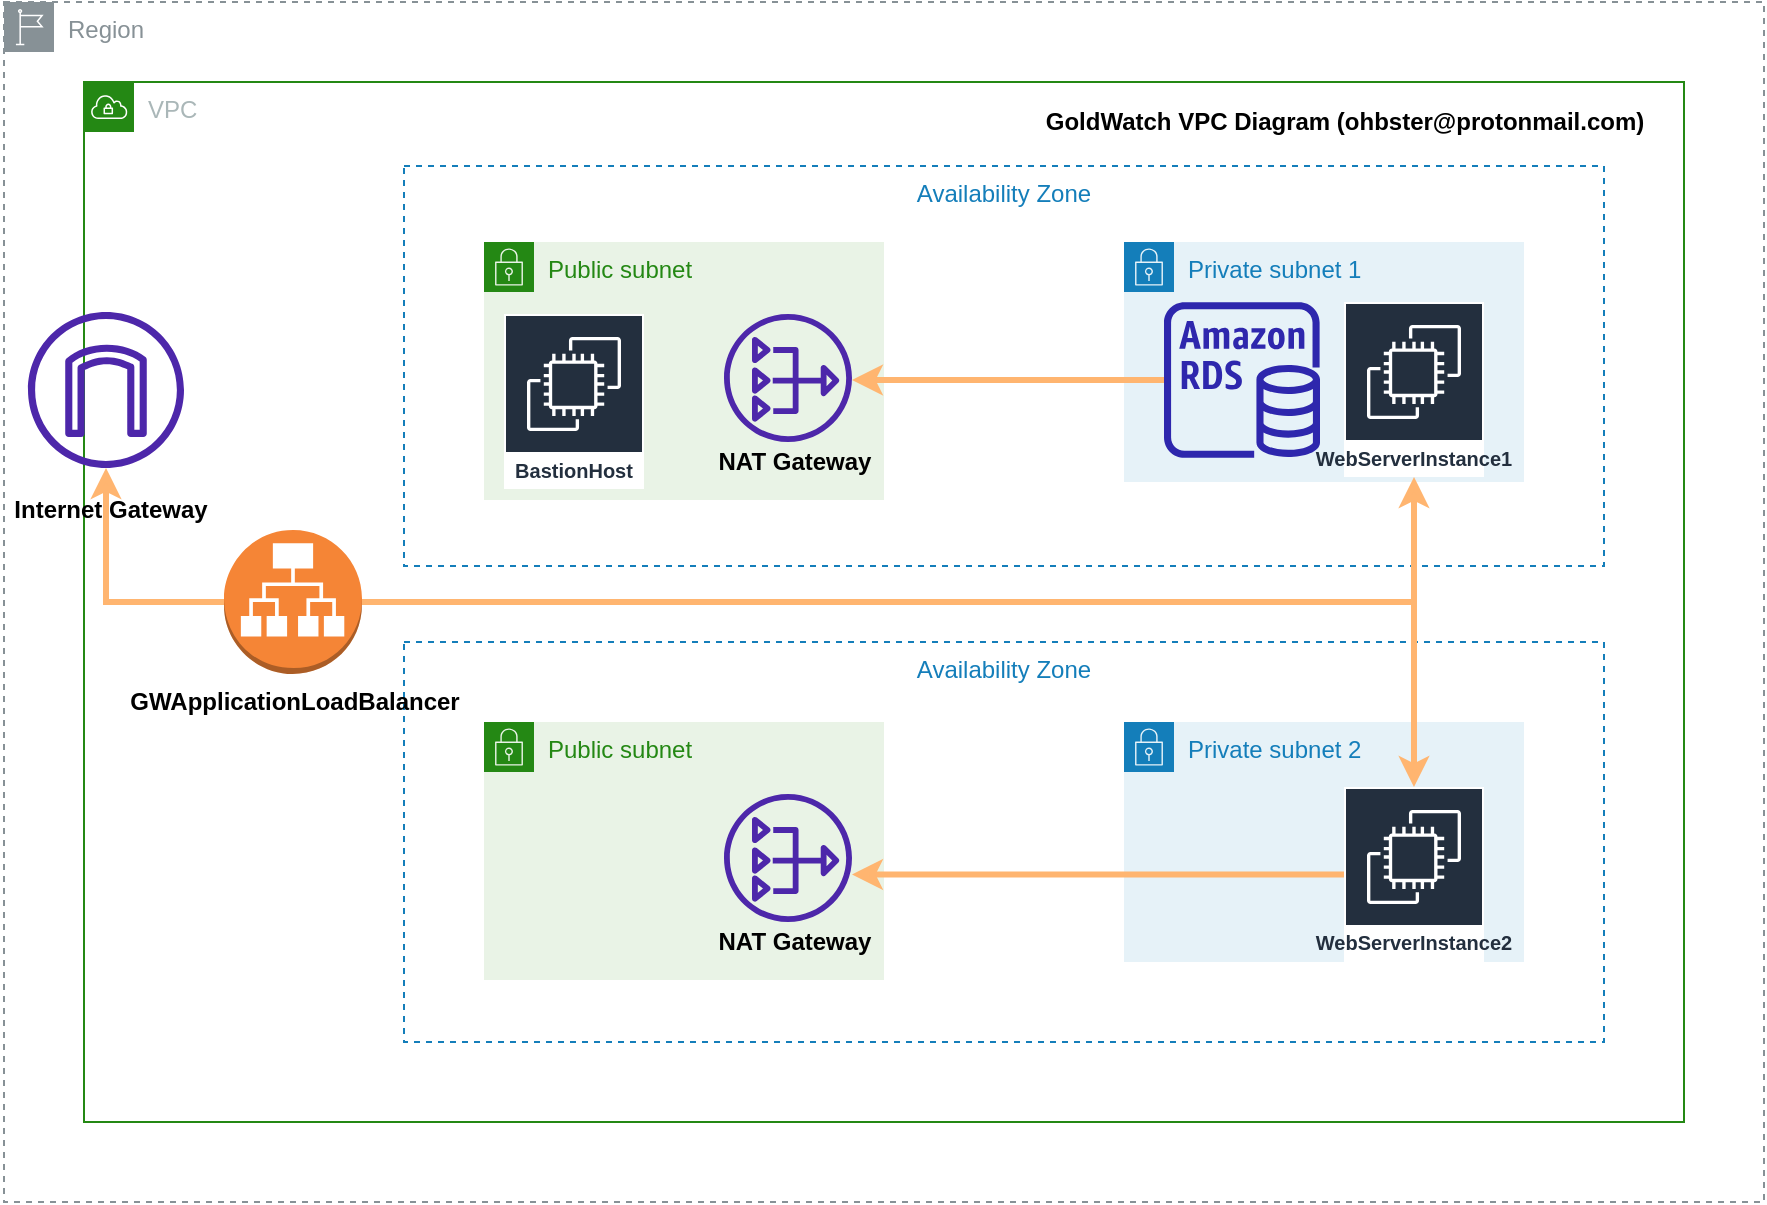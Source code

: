 <mxfile version="17.4.4" type="device"><diagram id="r2kFCIz7Z4hUU_vQN4tL" name="Page-1"><mxGraphModel dx="1184" dy="608" grid="1" gridSize="10" guides="1" tooltips="1" connect="1" arrows="1" fold="1" page="1" pageScale="1" pageWidth="1100" pageHeight="850" math="0" shadow="0"><root><mxCell id="0"/><mxCell id="1" parent="0"/><mxCell id="VqU6aoLuSzsEIlmfzlet-1" value="Region" style="sketch=0;outlineConnect=0;gradientColor=none;html=1;whiteSpace=wrap;fontSize=12;fontStyle=0;shape=mxgraph.aws4.group;grIcon=mxgraph.aws4.group_region;strokeColor=#879196;fillColor=none;verticalAlign=top;align=left;spacingLeft=30;fontColor=#879196;dashed=1;" parent="1" vertex="1"><mxGeometry x="120" y="200" width="880" height="600" as="geometry"/></mxCell><mxCell id="VqU6aoLuSzsEIlmfzlet-2" value="VPC" style="points=[[0,0],[0.25,0],[0.5,0],[0.75,0],[1,0],[1,0.25],[1,0.5],[1,0.75],[1,1],[0.75,1],[0.5,1],[0.25,1],[0,1],[0,0.75],[0,0.5],[0,0.25]];outlineConnect=0;gradientColor=none;html=1;whiteSpace=wrap;fontSize=12;fontStyle=0;container=1;pointerEvents=0;collapsible=0;recursiveResize=0;shape=mxgraph.aws4.group;grIcon=mxgraph.aws4.group_vpc;strokeColor=#248814;fillColor=none;verticalAlign=top;align=left;spacingLeft=30;fontColor=#AAB7B8;dashed=0;" parent="1" vertex="1"><mxGeometry x="160" y="240" width="800" height="520" as="geometry"/></mxCell><mxCell id="VqU6aoLuSzsEIlmfzlet-5" value="Availability Zone" style="fillColor=none;strokeColor=#147EBA;dashed=1;verticalAlign=top;fontStyle=0;fontColor=#147EBA;" parent="VqU6aoLuSzsEIlmfzlet-2" vertex="1"><mxGeometry x="160" y="280" width="600" height="200" as="geometry"/></mxCell><mxCell id="VqU6aoLuSzsEIlmfzlet-11" value="Private subnet 2" style="points=[[0,0],[0.25,0],[0.5,0],[0.75,0],[1,0],[1,0.25],[1,0.5],[1,0.75],[1,1],[0.75,1],[0.5,1],[0.25,1],[0,1],[0,0.75],[0,0.5],[0,0.25]];outlineConnect=0;gradientColor=none;html=1;whiteSpace=wrap;fontSize=12;fontStyle=0;container=1;pointerEvents=0;collapsible=0;recursiveResize=0;shape=mxgraph.aws4.group;grIcon=mxgraph.aws4.group_security_group;grStroke=0;strokeColor=#147EBA;fillColor=#E6F2F8;verticalAlign=top;align=left;spacingLeft=30;fontColor=#147EBA;dashed=0;" parent="VqU6aoLuSzsEIlmfzlet-2" vertex="1"><mxGeometry x="520" y="320" width="200" height="120" as="geometry"/></mxCell><mxCell id="VqU6aoLuSzsEIlmfzlet-17" value="WebServerInstance2" style="sketch=0;outlineConnect=0;fontColor=#232F3E;gradientColor=none;strokeColor=#ffffff;fillColor=#232F3E;dashed=0;verticalLabelPosition=middle;verticalAlign=bottom;align=center;html=1;whiteSpace=wrap;fontSize=10;fontStyle=1;spacing=3;shape=mxgraph.aws4.productIcon;prIcon=mxgraph.aws4.ec2;" parent="VqU6aoLuSzsEIlmfzlet-2" vertex="1"><mxGeometry x="630" y="352.5" width="70" height="87.5" as="geometry"/></mxCell><mxCell id="VqU6aoLuSzsEIlmfzlet-22" value="Public subnet" style="points=[[0,0],[0.25,0],[0.5,0],[0.75,0],[1,0],[1,0.25],[1,0.5],[1,0.75],[1,1],[0.75,1],[0.5,1],[0.25,1],[0,1],[0,0.75],[0,0.5],[0,0.25]];outlineConnect=0;gradientColor=none;html=1;whiteSpace=wrap;fontSize=12;fontStyle=0;container=1;pointerEvents=0;collapsible=0;recursiveResize=0;shape=mxgraph.aws4.group;grIcon=mxgraph.aws4.group_security_group;grStroke=0;strokeColor=#248814;fillColor=#E9F3E6;verticalAlign=top;align=left;spacingLeft=30;fontColor=#248814;dashed=0;" parent="VqU6aoLuSzsEIlmfzlet-2" vertex="1"><mxGeometry x="200" y="320" width="200" height="129" as="geometry"/></mxCell><mxCell id="VqU6aoLuSzsEIlmfzlet-24" value="" style="sketch=0;outlineConnect=0;fontColor=#232F3E;gradientColor=none;fillColor=#4D27AA;strokeColor=none;dashed=0;verticalLabelPosition=bottom;verticalAlign=top;align=center;html=1;fontSize=12;fontStyle=0;aspect=fixed;pointerEvents=1;shape=mxgraph.aws4.nat_gateway;" parent="VqU6aoLuSzsEIlmfzlet-22" vertex="1"><mxGeometry x="120" y="36" width="64" height="64" as="geometry"/></mxCell><mxCell id="DFTTwwL8Em27RZN8OPU--2" value="&lt;b&gt;NAT Gateway&lt;/b&gt;" style="text;html=1;resizable=0;autosize=1;align=center;verticalAlign=middle;points=[];fillColor=none;strokeColor=none;rounded=0;" parent="VqU6aoLuSzsEIlmfzlet-2" vertex="1"><mxGeometry x="310" y="420" width="90" height="20" as="geometry"/></mxCell><mxCell id="640oONvyQZ_DDmmQ-1xn-1" style="edgeStyle=orthogonalEdgeStyle;rounded=0;orthogonalLoop=1;jettySize=auto;html=1;strokeWidth=3;strokeColor=#FFB570;" edge="1" parent="VqU6aoLuSzsEIlmfzlet-2" source="VqU6aoLuSzsEIlmfzlet-17" target="VqU6aoLuSzsEIlmfzlet-24"><mxGeometry relative="1" as="geometry"><Array as="points"><mxPoint x="350" y="396"/><mxPoint x="350" y="396"/></Array></mxGeometry></mxCell><mxCell id="VqU6aoLuSzsEIlmfzlet-4" value="Availability Zone" style="fillColor=none;strokeColor=#147EBA;dashed=1;verticalAlign=top;fontStyle=0;fontColor=#147EBA;" parent="VqU6aoLuSzsEIlmfzlet-2" vertex="1"><mxGeometry x="160" y="42" width="600" height="200" as="geometry"/></mxCell><mxCell id="640oONvyQZ_DDmmQ-1xn-8" style="edgeStyle=orthogonalEdgeStyle;rounded=0;orthogonalLoop=1;jettySize=auto;html=1;strokeColor=#FFB570;strokeWidth=3;" edge="1" parent="VqU6aoLuSzsEIlmfzlet-2" source="640oONvyQZ_DDmmQ-1xn-5" target="VqU6aoLuSzsEIlmfzlet-17"><mxGeometry relative="1" as="geometry"/></mxCell><mxCell id="640oONvyQZ_DDmmQ-1xn-5" value="" style="outlineConnect=0;dashed=0;verticalLabelPosition=bottom;verticalAlign=top;align=center;html=1;shape=mxgraph.aws3.application_load_balancer;fillColor=#F58536;gradientColor=none;" vertex="1" parent="VqU6aoLuSzsEIlmfzlet-2"><mxGeometry x="70" y="224" width="69" height="72" as="geometry"/></mxCell><mxCell id="640oONvyQZ_DDmmQ-1xn-10" value="&lt;b&gt;GWApplicationLoadBalancer&lt;br&gt;&lt;/b&gt;" style="text;html=1;resizable=0;autosize=1;align=center;verticalAlign=middle;points=[];fillColor=none;strokeColor=none;rounded=0;" vertex="1" parent="VqU6aoLuSzsEIlmfzlet-2"><mxGeometry x="14.5" y="300" width="180" height="20" as="geometry"/></mxCell><mxCell id="VqU6aoLuSzsEIlmfzlet-25" value="" style="sketch=0;outlineConnect=0;fontColor=#232F3E;gradientColor=none;fillColor=#4D27AA;strokeColor=none;dashed=0;verticalLabelPosition=bottom;verticalAlign=top;align=center;html=1;fontSize=12;fontStyle=0;aspect=fixed;pointerEvents=1;shape=mxgraph.aws4.internet_gateway;" parent="VqU6aoLuSzsEIlmfzlet-2" vertex="1"><mxGeometry x="-28" y="115" width="78" height="78" as="geometry"/></mxCell><mxCell id="640oONvyQZ_DDmmQ-1xn-9" style="edgeStyle=orthogonalEdgeStyle;rounded=0;orthogonalLoop=1;jettySize=auto;html=1;strokeColor=#FFB570;strokeWidth=3;" edge="1" parent="VqU6aoLuSzsEIlmfzlet-2" source="640oONvyQZ_DDmmQ-1xn-5" target="VqU6aoLuSzsEIlmfzlet-25"><mxGeometry relative="1" as="geometry"/></mxCell><mxCell id="DFTTwwL8Em27RZN8OPU--3" value="&lt;b&gt;Internet Gateway&lt;/b&gt;" style="text;html=1;resizable=0;autosize=1;align=center;verticalAlign=middle;points=[];fillColor=none;strokeColor=none;rounded=0;" parent="VqU6aoLuSzsEIlmfzlet-2" vertex="1"><mxGeometry x="-42" y="204" width="110" height="20" as="geometry"/></mxCell><mxCell id="640oONvyQZ_DDmmQ-1xn-11" value="&lt;b&gt;GoldWatch VPC Diagram (ohbster@protonmail.com)&lt;/b&gt;" style="text;html=1;resizable=0;autosize=1;align=center;verticalAlign=middle;points=[];fillColor=none;strokeColor=none;rounded=0;" vertex="1" parent="VqU6aoLuSzsEIlmfzlet-2"><mxGeometry x="475" y="10" width="310" height="20" as="geometry"/></mxCell><mxCell id="VqU6aoLuSzsEIlmfzlet-7" value="Public subnet" style="points=[[0,0],[0.25,0],[0.5,0],[0.75,0],[1,0],[1,0.25],[1,0.5],[1,0.75],[1,1],[0.75,1],[0.5,1],[0.25,1],[0,1],[0,0.75],[0,0.5],[0,0.25]];outlineConnect=0;gradientColor=none;html=1;whiteSpace=wrap;fontSize=12;fontStyle=0;container=1;pointerEvents=0;collapsible=0;recursiveResize=0;shape=mxgraph.aws4.group;grIcon=mxgraph.aws4.group_security_group;grStroke=0;strokeColor=#248814;fillColor=#E9F3E6;verticalAlign=top;align=left;spacingLeft=30;fontColor=#248814;dashed=0;" parent="1" vertex="1"><mxGeometry x="360" y="320" width="200" height="129" as="geometry"/></mxCell><mxCell id="VqU6aoLuSzsEIlmfzlet-20" value="BastionHost" style="sketch=0;outlineConnect=0;fontColor=#232F3E;gradientColor=none;strokeColor=#ffffff;fillColor=#232F3E;dashed=0;verticalLabelPosition=middle;verticalAlign=bottom;align=center;html=1;whiteSpace=wrap;fontSize=10;fontStyle=1;spacing=3;shape=mxgraph.aws4.productIcon;prIcon=mxgraph.aws4.ec2;" parent="VqU6aoLuSzsEIlmfzlet-7" vertex="1"><mxGeometry x="10" y="36" width="70" height="87.5" as="geometry"/></mxCell><mxCell id="VqU6aoLuSzsEIlmfzlet-21" value="" style="sketch=0;outlineConnect=0;fontColor=#232F3E;gradientColor=none;fillColor=#4D27AA;strokeColor=none;dashed=0;verticalLabelPosition=bottom;verticalAlign=top;align=center;html=1;fontSize=12;fontStyle=0;aspect=fixed;pointerEvents=1;shape=mxgraph.aws4.nat_gateway;" parent="VqU6aoLuSzsEIlmfzlet-7" vertex="1"><mxGeometry x="120" y="36" width="64" height="64" as="geometry"/></mxCell><mxCell id="VqU6aoLuSzsEIlmfzlet-9" value="Private subnet 1" style="points=[[0,0],[0.25,0],[0.5,0],[0.75,0],[1,0],[1,0.25],[1,0.5],[1,0.75],[1,1],[0.75,1],[0.5,1],[0.25,1],[0,1],[0,0.75],[0,0.5],[0,0.25]];outlineConnect=0;gradientColor=none;html=1;whiteSpace=wrap;fontSize=12;fontStyle=0;container=1;pointerEvents=0;collapsible=0;recursiveResize=0;shape=mxgraph.aws4.group;grIcon=mxgraph.aws4.group_security_group;grStroke=0;strokeColor=#147EBA;fillColor=#E6F2F8;verticalAlign=top;align=left;spacingLeft=30;fontColor=#147EBA;dashed=0;" parent="1" vertex="1"><mxGeometry x="680" y="320" width="200" height="120" as="geometry"/></mxCell><mxCell id="VqU6aoLuSzsEIlmfzlet-16" value="WebServerInstance1" style="sketch=0;outlineConnect=0;fontColor=#232F3E;gradientColor=none;strokeColor=#ffffff;fillColor=#232F3E;dashed=0;verticalLabelPosition=middle;verticalAlign=bottom;align=center;html=1;whiteSpace=wrap;fontSize=10;fontStyle=1;spacing=3;shape=mxgraph.aws4.productIcon;prIcon=mxgraph.aws4.ec2;" parent="VqU6aoLuSzsEIlmfzlet-9" vertex="1"><mxGeometry x="110" y="30" width="70" height="87.5" as="geometry"/></mxCell><mxCell id="DFTTwwL8Em27RZN8OPU--4" style="edgeStyle=orthogonalEdgeStyle;rounded=0;orthogonalLoop=1;jettySize=auto;html=1;strokeWidth=3;strokeColor=#FFB570;" parent="1" source="VqU6aoLuSzsEIlmfzlet-18" target="VqU6aoLuSzsEIlmfzlet-21" edge="1"><mxGeometry relative="1" as="geometry"><Array as="points"><mxPoint x="490" y="389"/><mxPoint x="490" y="389"/></Array></mxGeometry></mxCell><mxCell id="VqU6aoLuSzsEIlmfzlet-18" value="" style="sketch=0;outlineConnect=0;fontColor=#232F3E;gradientColor=none;fillColor=#2E27AD;strokeColor=none;dashed=0;verticalLabelPosition=bottom;verticalAlign=top;align=center;html=1;fontSize=12;fontStyle=0;aspect=fixed;pointerEvents=1;shape=mxgraph.aws4.rds_instance;" parent="1" vertex="1"><mxGeometry x="700" y="350" width="78" height="78" as="geometry"/></mxCell><mxCell id="DFTTwwL8Em27RZN8OPU--1" value="&lt;b&gt;NAT Gateway&lt;/b&gt;" style="text;html=1;resizable=0;autosize=1;align=center;verticalAlign=middle;points=[];fillColor=none;strokeColor=none;rounded=0;" parent="1" vertex="1"><mxGeometry x="470" y="420" width="90" height="20" as="geometry"/></mxCell><mxCell id="640oONvyQZ_DDmmQ-1xn-7" style="edgeStyle=orthogonalEdgeStyle;rounded=0;orthogonalLoop=1;jettySize=auto;html=1;strokeColor=#FFB570;strokeWidth=3;" edge="1" parent="1" source="640oONvyQZ_DDmmQ-1xn-5" target="VqU6aoLuSzsEIlmfzlet-16"><mxGeometry relative="1" as="geometry"/></mxCell></root></mxGraphModel></diagram></mxfile>